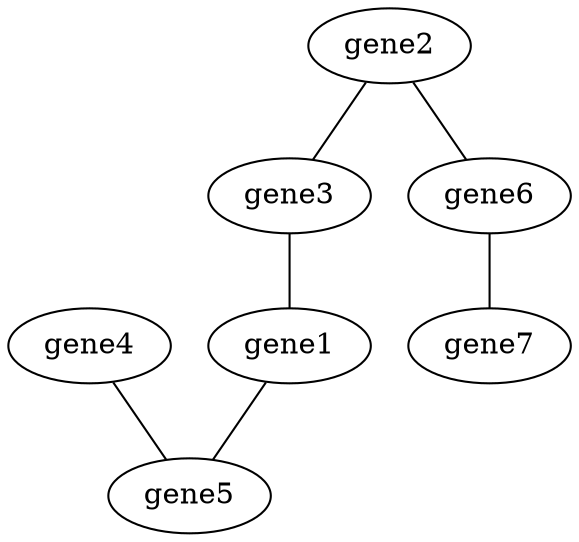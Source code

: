strict graph "" {
gene1;
gene2;
gene3;
gene4;
gene5;
gene6;
gene7;
gene2 -- gene3;
gene3 -- gene1 [weight="0.5"];
gene4 -- gene5;
gene2 -- gene6;
gene6 -- gene7;
gene1 -- gene5;
}
